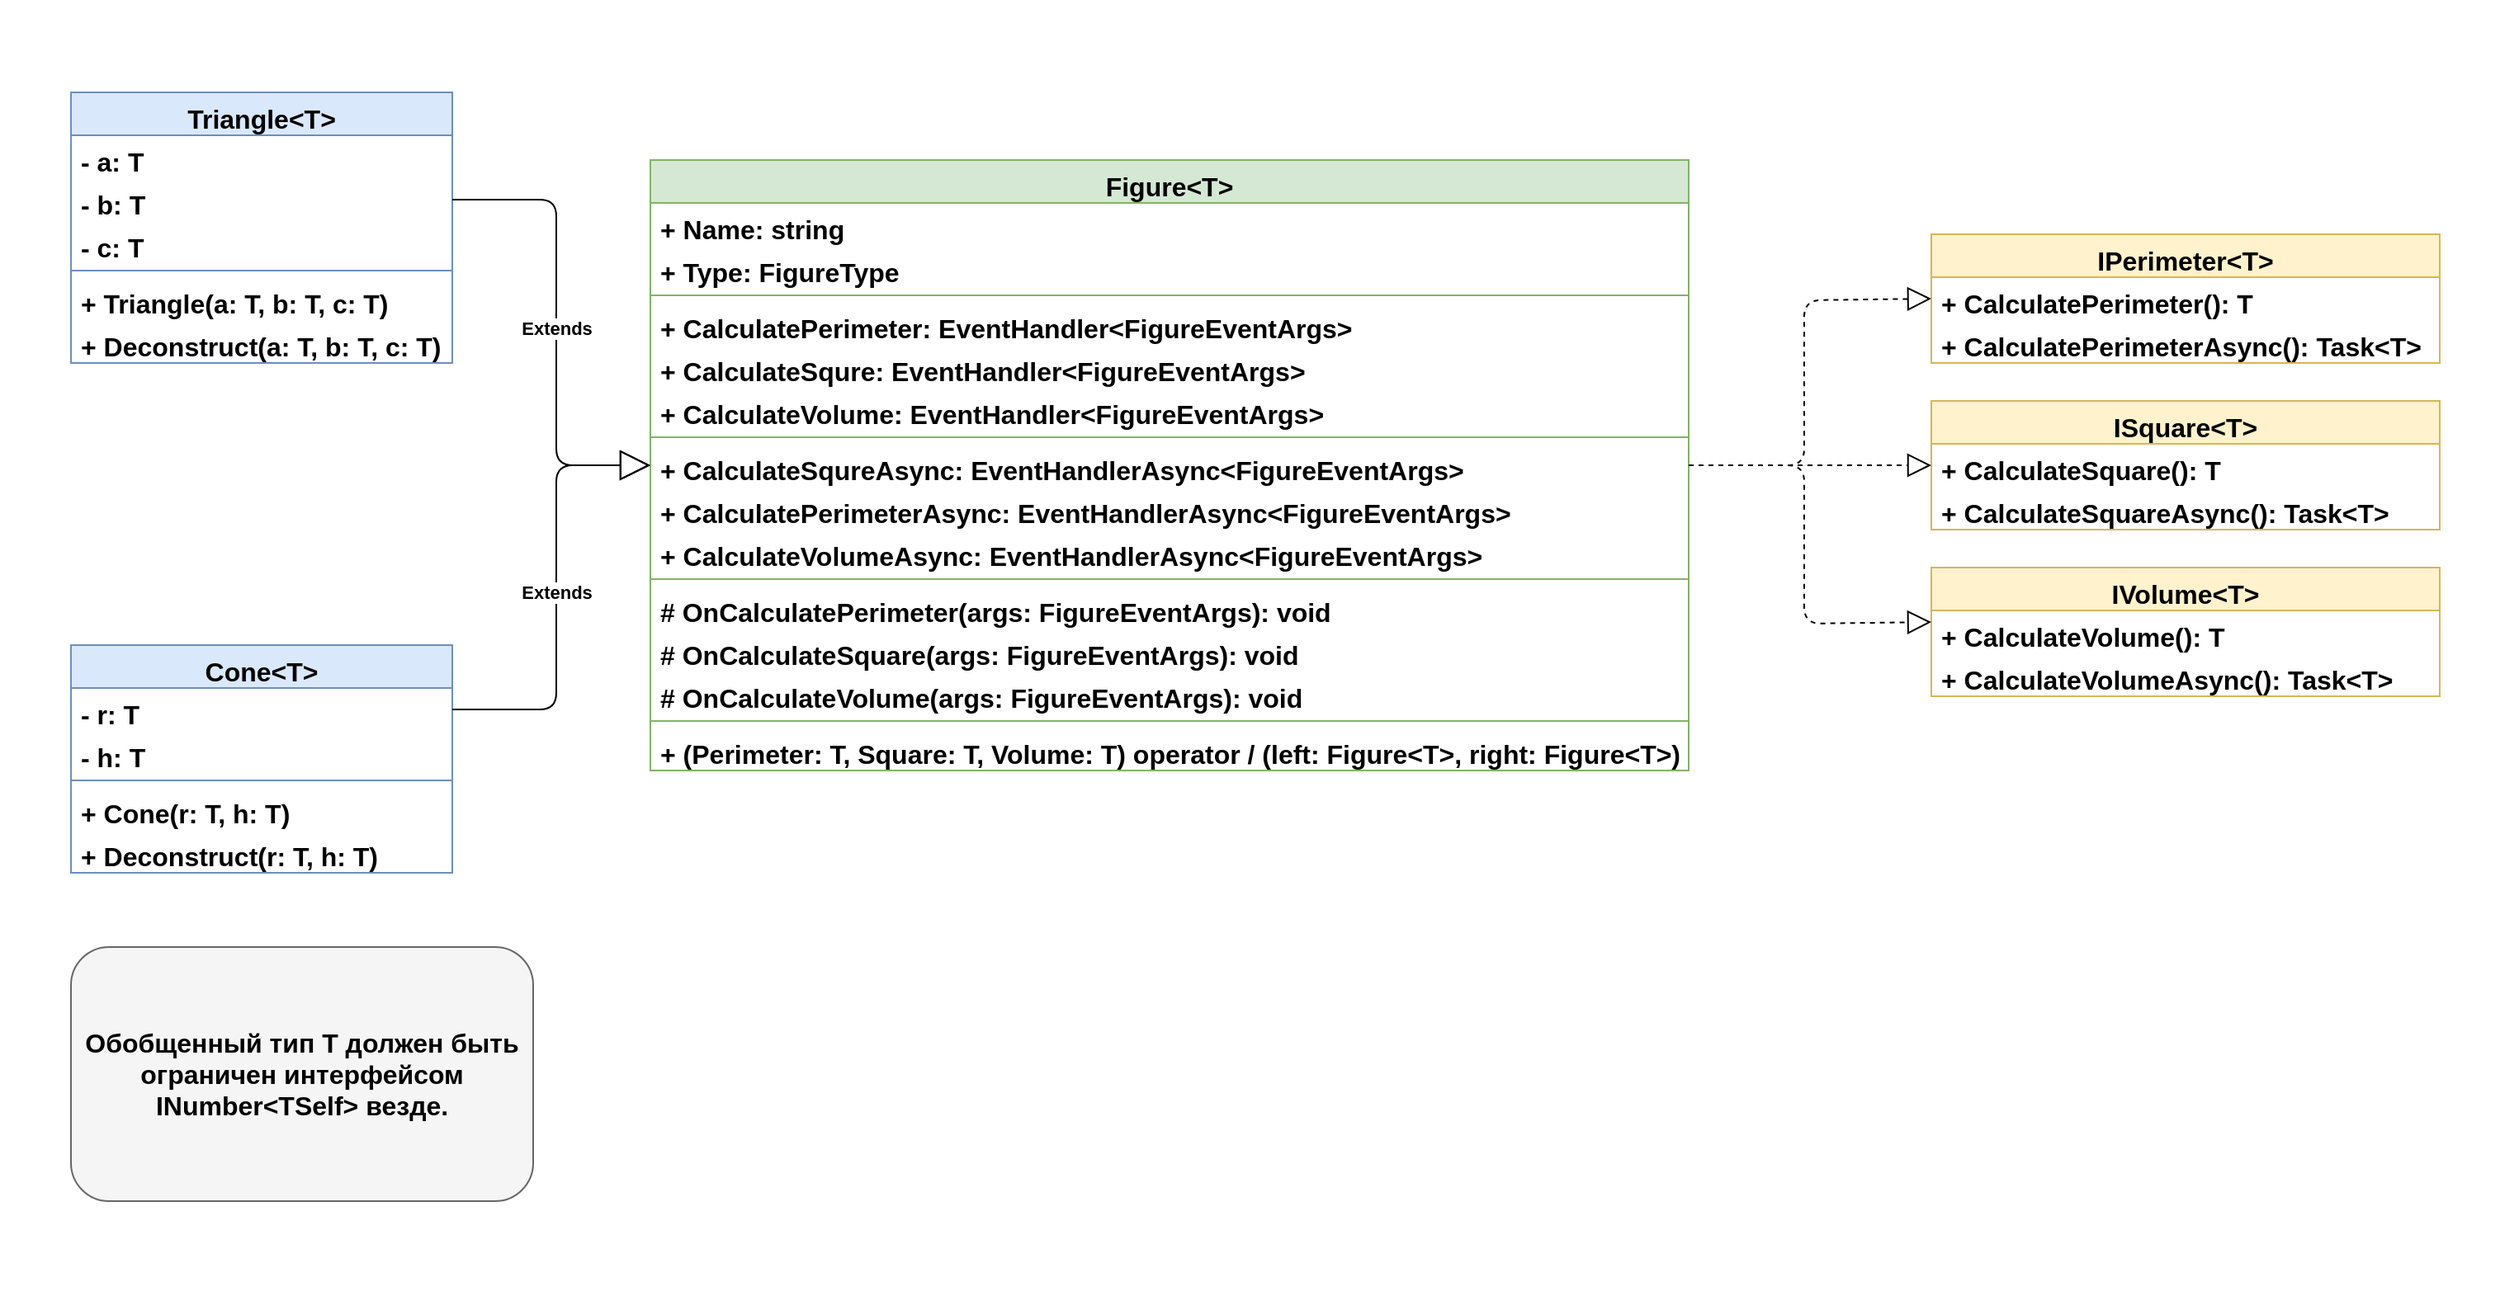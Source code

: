 <mxfile>
    <diagram id="qJRhW5w6zxccXY5436or" name="oop-lab-2">
        <mxGraphModel dx="2218" dy="1024" grid="1" gridSize="14" guides="1" tooltips="1" connect="1" arrows="1" fold="1" page="1" pageScale="1" pageWidth="1169" pageHeight="827" math="0" shadow="0">
            <root>
                <mxCell id="0"/>
                <mxCell id="1" parent="0"/>
                <mxCell id="105" value="" style="rounded=0;whiteSpace=wrap;html=1;strokeColor=#FFFFFF;" parent="1" vertex="1">
                    <mxGeometry y="1" width="1512" height="783" as="geometry"/>
                </mxCell>
                <mxCell id="45" value="IPerimeter&lt;T&gt;" style="swimlane;fontStyle=1;align=center;verticalAlign=top;childLayout=stackLayout;horizontal=1;startSize=26;horizontalStack=0;resizeParent=1;resizeParentMax=0;resizeLast=0;collapsible=1;marginBottom=0;fillColor=#fff2cc;strokeColor=#d6b656;fontSize=16;" parent="1" vertex="1">
                    <mxGeometry x="1169" y="142" width="308" height="78" as="geometry"/>
                </mxCell>
                <mxCell id="48" value="+ CalculatePerimeter(): T" style="text;strokeColor=none;fillColor=none;align=left;verticalAlign=top;spacingLeft=4;spacingRight=4;overflow=hidden;rotatable=0;points=[[0,0.5],[1,0.5]];portConstraint=eastwest;fontSize=16;fontStyle=1" parent="45" vertex="1">
                    <mxGeometry y="26" width="308" height="26" as="geometry"/>
                </mxCell>
                <mxCell id="87" value="+ CalculatePerimeterAsync(): Task&lt;T&gt;" style="text;strokeColor=none;fillColor=none;align=left;verticalAlign=top;spacingLeft=4;spacingRight=4;overflow=hidden;rotatable=0;points=[[0,0.5],[1,0.5]];portConstraint=eastwest;fontSize=16;fontStyle=1" parent="45" vertex="1">
                    <mxGeometry y="52" width="308" height="26" as="geometry"/>
                </mxCell>
                <mxCell id="49" value="ISquare&lt;T&gt;" style="swimlane;fontStyle=1;align=center;verticalAlign=top;childLayout=stackLayout;horizontal=1;startSize=26;horizontalStack=0;resizeParent=1;resizeParentMax=0;resizeLast=0;collapsible=1;marginBottom=0;fillColor=#fff2cc;strokeColor=#d6b656;fontSize=16;" parent="1" vertex="1">
                    <mxGeometry x="1169" y="243" width="308" height="78" as="geometry"/>
                </mxCell>
                <mxCell id="50" value="+ CalculateSquare(): T" style="text;strokeColor=none;fillColor=none;align=left;verticalAlign=top;spacingLeft=4;spacingRight=4;overflow=hidden;rotatable=0;points=[[0,0.5],[1,0.5]];portConstraint=eastwest;fontSize=16;fontStyle=1" parent="49" vertex="1">
                    <mxGeometry y="26" width="308" height="26" as="geometry"/>
                </mxCell>
                <mxCell id="88" value="+ CalculateSquareAsync(): Task&lt;T&gt;" style="text;strokeColor=none;fillColor=none;align=left;verticalAlign=top;spacingLeft=4;spacingRight=4;overflow=hidden;rotatable=0;points=[[0,0.5],[1,0.5]];portConstraint=eastwest;fontSize=16;fontStyle=1" parent="49" vertex="1">
                    <mxGeometry y="52" width="308" height="26" as="geometry"/>
                </mxCell>
                <mxCell id="51" value="IVolume&lt;T&gt;" style="swimlane;fontStyle=1;align=center;verticalAlign=top;childLayout=stackLayout;horizontal=1;startSize=26;horizontalStack=0;resizeParent=1;resizeParentMax=0;resizeLast=0;collapsible=1;marginBottom=0;fillColor=#fff2cc;strokeColor=#d6b656;fontSize=16;" parent="1" vertex="1">
                    <mxGeometry x="1169" y="344" width="308" height="78" as="geometry"/>
                </mxCell>
                <mxCell id="52" value="+ CalculateVolume(): T" style="text;strokeColor=none;fillColor=none;align=left;verticalAlign=top;spacingLeft=4;spacingRight=4;overflow=hidden;rotatable=0;points=[[0,0.5],[1,0.5]];portConstraint=eastwest;fontSize=16;fontStyle=1" parent="51" vertex="1">
                    <mxGeometry y="26" width="308" height="26" as="geometry"/>
                </mxCell>
                <mxCell id="89" value="+ CalculateVolumeAsync(): Task&lt;T&gt;" style="text;strokeColor=none;fillColor=none;align=left;verticalAlign=top;spacingLeft=4;spacingRight=4;overflow=hidden;rotatable=0;points=[[0,0.5],[1,0.5]];portConstraint=eastwest;fontSize=16;fontStyle=1" parent="51" vertex="1">
                    <mxGeometry y="52" width="308" height="26" as="geometry"/>
                </mxCell>
                <mxCell id="53" value="Figure&lt;T&gt;" style="swimlane;fontStyle=1;align=center;verticalAlign=top;childLayout=stackLayout;horizontal=1;startSize=26;horizontalStack=0;resizeParent=1;resizeParentMax=0;resizeLast=0;collapsible=1;marginBottom=0;fillColor=#d5e8d4;strokeColor=#82b366;fontSize=16;" parent="1" vertex="1">
                    <mxGeometry x="393" y="97" width="629" height="370" as="geometry"/>
                </mxCell>
                <mxCell id="54" value="+ Name: string" style="text;strokeColor=none;fillColor=none;align=left;verticalAlign=top;spacingLeft=4;spacingRight=4;overflow=hidden;rotatable=0;points=[[0,0.5],[1,0.5]];portConstraint=eastwest;fontStyle=1;fontSize=16;" parent="53" vertex="1">
                    <mxGeometry y="26" width="629" height="26" as="geometry"/>
                </mxCell>
                <mxCell id="59" value="+ Type: FigureType" style="text;strokeColor=none;fillColor=none;align=left;verticalAlign=top;spacingLeft=4;spacingRight=4;overflow=hidden;rotatable=0;points=[[0,0.5],[1,0.5]];portConstraint=eastwest;fontStyle=1;fontSize=16;" parent="53" vertex="1">
                    <mxGeometry y="52" width="629" height="26" as="geometry"/>
                </mxCell>
                <mxCell id="55" value="" style="line;strokeWidth=1;fillColor=none;align=left;verticalAlign=middle;spacingTop=-1;spacingLeft=3;spacingRight=3;rotatable=0;labelPosition=right;points=[];portConstraint=eastwest;strokeColor=inherit;fontSize=16;" parent="53" vertex="1">
                    <mxGeometry y="78" width="629" height="8" as="geometry"/>
                </mxCell>
                <mxCell id="63" value="+ CalculatePerimeter: EventHandler&lt;FigureEventArgs&gt;" style="text;strokeColor=none;fillColor=none;align=left;verticalAlign=top;spacingLeft=4;spacingRight=4;overflow=hidden;rotatable=0;points=[[0,0.5],[1,0.5]];portConstraint=eastwest;fontStyle=1;fontSize=16;" parent="53" vertex="1">
                    <mxGeometry y="86" width="629" height="26" as="geometry"/>
                </mxCell>
                <mxCell id="64" value="+ CalculateSqure: EventHandler&lt;FigureEventArgs&gt;" style="text;strokeColor=none;fillColor=none;align=left;verticalAlign=top;spacingLeft=4;spacingRight=4;overflow=hidden;rotatable=0;points=[[0,0.5],[1,0.5]];portConstraint=eastwest;fontStyle=1;fontSize=16;" parent="53" vertex="1">
                    <mxGeometry y="112" width="629" height="26" as="geometry"/>
                </mxCell>
                <mxCell id="62" value="+ CalculateVolume: EventHandler&lt;FigureEventArgs&gt;" style="text;strokeColor=none;fillColor=none;align=left;verticalAlign=top;spacingLeft=4;spacingRight=4;overflow=hidden;rotatable=0;points=[[0,0.5],[1,0.5]];portConstraint=eastwest;fontStyle=1;fontSize=16;" parent="53" vertex="1">
                    <mxGeometry y="138" width="629" height="26" as="geometry"/>
                </mxCell>
                <mxCell id="58" value="" style="line;strokeWidth=1;fillColor=none;align=left;verticalAlign=middle;spacingTop=-1;spacingLeft=3;spacingRight=3;rotatable=0;labelPosition=right;points=[];portConstraint=eastwest;strokeColor=inherit;fontSize=16;" parent="53" vertex="1">
                    <mxGeometry y="164" width="629" height="8" as="geometry"/>
                </mxCell>
                <mxCell id="100" value="+ CalculateSqureAsync: EventHandlerAsync&lt;FigureEventArgs&gt;" style="text;strokeColor=none;fillColor=none;align=left;verticalAlign=top;spacingLeft=4;spacingRight=4;overflow=hidden;rotatable=0;points=[[0,0.5],[1,0.5]];portConstraint=eastwest;fontStyle=1;fontSize=16;" parent="53" vertex="1">
                    <mxGeometry y="172" width="629" height="26" as="geometry"/>
                </mxCell>
                <mxCell id="99" value="+ CalculatePerimeterAsync: EventHandlerAsync&lt;FigureEventArgs&gt;" style="text;strokeColor=none;fillColor=none;align=left;verticalAlign=top;spacingLeft=4;spacingRight=4;overflow=hidden;rotatable=0;points=[[0,0.5],[1,0.5]];portConstraint=eastwest;fontStyle=1;fontSize=16;" parent="53" vertex="1">
                    <mxGeometry y="198" width="629" height="26" as="geometry"/>
                </mxCell>
                <mxCell id="98" value="+ CalculateVolumeAsync: EventHandlerAsync&lt;FigureEventArgs&gt;" style="text;strokeColor=none;fillColor=none;align=left;verticalAlign=top;spacingLeft=4;spacingRight=4;overflow=hidden;rotatable=0;points=[[0,0.5],[1,0.5]];portConstraint=eastwest;fontStyle=1;fontSize=16;" parent="53" vertex="1">
                    <mxGeometry y="224" width="629" height="26" as="geometry"/>
                </mxCell>
                <mxCell id="101" value="" style="line;strokeWidth=1;fillColor=none;align=left;verticalAlign=middle;spacingTop=-1;spacingLeft=3;spacingRight=3;rotatable=0;labelPosition=right;points=[];portConstraint=eastwest;strokeColor=inherit;fontSize=16;" parent="53" vertex="1">
                    <mxGeometry y="250" width="629" height="8" as="geometry"/>
                </mxCell>
                <mxCell id="56" value="# OnCalculatePerimeter(args: FigureEventArgs): void" style="text;strokeColor=none;fillColor=none;align=left;verticalAlign=top;spacingLeft=4;spacingRight=4;overflow=hidden;rotatable=0;points=[[0,0.5],[1,0.5]];portConstraint=eastwest;fontStyle=1;fontSize=16;" parent="53" vertex="1">
                    <mxGeometry y="258" width="629" height="26" as="geometry"/>
                </mxCell>
                <mxCell id="60" value="# OnCalculateSquare(args: FigureEventArgs): void" style="text;strokeColor=none;fillColor=none;align=left;verticalAlign=top;spacingLeft=4;spacingRight=4;overflow=hidden;rotatable=0;points=[[0,0.5],[1,0.5]];portConstraint=eastwest;fontStyle=1;fontSize=16;" parent="53" vertex="1">
                    <mxGeometry y="284" width="629" height="26" as="geometry"/>
                </mxCell>
                <mxCell id="104" value="# OnCalculateVolume(args: FigureEventArgs): void" style="text;strokeColor=none;fillColor=none;align=left;verticalAlign=top;spacingLeft=4;spacingRight=4;overflow=hidden;rotatable=0;points=[[0,0.5],[1,0.5]];portConstraint=eastwest;fontStyle=1;fontSize=16;" parent="53" vertex="1">
                    <mxGeometry y="310" width="629" height="26" as="geometry"/>
                </mxCell>
                <mxCell id="103" value="" style="line;strokeWidth=1;fillColor=none;align=left;verticalAlign=middle;spacingTop=-1;spacingLeft=3;spacingRight=3;rotatable=0;labelPosition=right;points=[];portConstraint=eastwest;strokeColor=inherit;fontSize=16;" parent="53" vertex="1">
                    <mxGeometry y="336" width="629" height="8" as="geometry"/>
                </mxCell>
                <mxCell id="61" value="+ (Perimeter: T, Square: T, Volume: T) operator / (left: Figure&lt;T&gt;, right: Figure&lt;T&gt;)" style="text;strokeColor=none;fillColor=none;align=left;verticalAlign=top;spacingLeft=4;spacingRight=4;overflow=hidden;rotatable=0;points=[[0,0.5],[1,0.5]];portConstraint=eastwest;fontStyle=1;fontSize=16;" parent="53" vertex="1">
                    <mxGeometry y="344" width="629" height="26" as="geometry"/>
                </mxCell>
                <mxCell id="65" value="Triangle&lt;T&gt;" style="swimlane;fontStyle=1;align=center;verticalAlign=top;childLayout=stackLayout;horizontal=1;startSize=26;horizontalStack=0;resizeParent=1;resizeParentMax=0;resizeLast=0;collapsible=1;marginBottom=0;fillColor=#dae8fc;strokeColor=#6c8ebf;fontSize=16;" parent="1" vertex="1">
                    <mxGeometry x="42" y="56" width="231" height="164" as="geometry"/>
                </mxCell>
                <mxCell id="66" value="- a: T" style="text;strokeColor=none;fillColor=none;align=left;verticalAlign=top;spacingLeft=4;spacingRight=4;overflow=hidden;rotatable=0;points=[[0,0.5],[1,0.5]];portConstraint=eastwest;fontStyle=1;fontSize=16;" parent="65" vertex="1">
                    <mxGeometry y="26" width="231" height="26" as="geometry"/>
                </mxCell>
                <mxCell id="69" value="- b: T" style="text;strokeColor=none;fillColor=none;align=left;verticalAlign=top;spacingLeft=4;spacingRight=4;overflow=hidden;rotatable=0;points=[[0,0.5],[1,0.5]];portConstraint=eastwest;fontStyle=1;fontSize=16;" parent="65" vertex="1">
                    <mxGeometry y="52" width="231" height="26" as="geometry"/>
                </mxCell>
                <mxCell id="70" value="- c: T" style="text;strokeColor=none;fillColor=none;align=left;verticalAlign=top;spacingLeft=4;spacingRight=4;overflow=hidden;rotatable=0;points=[[0,0.5],[1,0.5]];portConstraint=eastwest;fontStyle=1;fontSize=16;" parent="65" vertex="1">
                    <mxGeometry y="78" width="231" height="26" as="geometry"/>
                </mxCell>
                <mxCell id="81" value="" style="line;strokeWidth=1;fillColor=none;align=left;verticalAlign=middle;spacingTop=-1;spacingLeft=3;spacingRight=3;rotatable=0;labelPosition=right;points=[];portConstraint=eastwest;strokeColor=inherit;fontSize=16;" parent="65" vertex="1">
                    <mxGeometry y="104" width="231" height="8" as="geometry"/>
                </mxCell>
                <mxCell id="82" value="+ Triangle(a: T, b: T, c: T)" style="text;strokeColor=none;fillColor=none;align=left;verticalAlign=top;spacingLeft=4;spacingRight=4;overflow=hidden;rotatable=0;points=[[0,0.5],[1,0.5]];portConstraint=eastwest;fontStyle=1;fontSize=16;" parent="65" vertex="1">
                    <mxGeometry y="112" width="231" height="26" as="geometry"/>
                </mxCell>
                <mxCell id="85" value="+ Deconstruct(a: T, b: T, c: T)" style="text;strokeColor=none;fillColor=none;align=left;verticalAlign=top;spacingLeft=4;spacingRight=4;overflow=hidden;rotatable=0;points=[[0,0.5],[1,0.5]];portConstraint=eastwest;fontStyle=1;fontSize=16;" parent="65" vertex="1">
                    <mxGeometry y="138" width="231" height="26" as="geometry"/>
                </mxCell>
                <mxCell id="71" value="Cone&lt;T&gt;" style="swimlane;fontStyle=1;align=center;verticalAlign=top;childLayout=stackLayout;horizontal=1;startSize=26;horizontalStack=0;resizeParent=1;resizeParentMax=0;resizeLast=0;collapsible=1;marginBottom=0;fillColor=#dae8fc;strokeColor=#6c8ebf;fontSize=16;" parent="1" vertex="1">
                    <mxGeometry x="42" y="391" width="231" height="138" as="geometry"/>
                </mxCell>
                <mxCell id="72" value="- r: T" style="text;strokeColor=none;fillColor=none;align=left;verticalAlign=top;spacingLeft=4;spacingRight=4;overflow=hidden;rotatable=0;points=[[0,0.5],[1,0.5]];portConstraint=eastwest;fontStyle=1;fontSize=16;" parent="71" vertex="1">
                    <mxGeometry y="26" width="231" height="26" as="geometry"/>
                </mxCell>
                <mxCell id="73" value="- h: T" style="text;strokeColor=none;fillColor=none;align=left;verticalAlign=top;spacingLeft=4;spacingRight=4;overflow=hidden;rotatable=0;points=[[0,0.5],[1,0.5]];portConstraint=eastwest;fontStyle=1;fontSize=16;" parent="71" vertex="1">
                    <mxGeometry y="52" width="231" height="26" as="geometry"/>
                </mxCell>
                <mxCell id="84" value="" style="line;strokeWidth=1;fillColor=none;align=left;verticalAlign=middle;spacingTop=-1;spacingLeft=3;spacingRight=3;rotatable=0;labelPosition=right;points=[];portConstraint=eastwest;strokeColor=inherit;fontSize=16;" parent="71" vertex="1">
                    <mxGeometry y="78" width="231" height="8" as="geometry"/>
                </mxCell>
                <mxCell id="83" value="+ Cone(r: T, h: T)" style="text;strokeColor=none;fillColor=none;align=left;verticalAlign=top;spacingLeft=4;spacingRight=4;overflow=hidden;rotatable=0;points=[[0,0.5],[1,0.5]];portConstraint=eastwest;fontStyle=1;fontSize=16;" parent="71" vertex="1">
                    <mxGeometry y="86" width="231" height="26" as="geometry"/>
                </mxCell>
                <mxCell id="86" value="+ Deconstruct(r: T, h: T)" style="text;strokeColor=none;fillColor=none;align=left;verticalAlign=top;spacingLeft=4;spacingRight=4;overflow=hidden;rotatable=0;points=[[0,0.5],[1,0.5]];portConstraint=eastwest;fontStyle=1;fontSize=16;" parent="71" vertex="1">
                    <mxGeometry y="112" width="231" height="26" as="geometry"/>
                </mxCell>
                <mxCell id="75" value="Extends" style="endArrow=block;endSize=16;endFill=0;html=1;entryX=0;entryY=0.5;entryDx=0;entryDy=0;exitX=1;exitY=0.5;exitDx=0;exitDy=0;fontStyle=1" parent="1" source="69" target="100" edge="1">
                    <mxGeometry width="160" relative="1" as="geometry">
                        <mxPoint x="273" y="63.053" as="sourcePoint"/>
                        <mxPoint x="455" y="70" as="targetPoint"/>
                        <Array as="points">
                            <mxPoint x="336" y="121"/>
                            <mxPoint x="336" y="282"/>
                        </Array>
                        <mxPoint as="offset"/>
                    </mxGeometry>
                </mxCell>
                <mxCell id="76" value="Extends" style="endArrow=block;endSize=16;endFill=0;html=1;entryX=0;entryY=0.5;entryDx=0;entryDy=0;exitX=1;exitY=0.5;exitDx=0;exitDy=0;fontStyle=1" parent="1" source="72" target="100" edge="1">
                    <mxGeometry width="160" relative="1" as="geometry">
                        <mxPoint x="295" y="175.053" as="sourcePoint"/>
                        <mxPoint x="477" y="182" as="targetPoint"/>
                        <Array as="points">
                            <mxPoint x="336" y="430"/>
                            <mxPoint x="336" y="282"/>
                        </Array>
                    </mxGeometry>
                </mxCell>
                <mxCell id="78" value="" style="endArrow=block;dashed=1;endFill=0;endSize=12;html=1;entryX=0;entryY=0.5;entryDx=0;entryDy=0;exitX=1;exitY=0.5;exitDx=0;exitDy=0;" parent="1" source="53" target="49" edge="1">
                    <mxGeometry width="160" relative="1" as="geometry">
                        <mxPoint x="952" y="181" as="sourcePoint"/>
                        <mxPoint x="875" y="265" as="targetPoint"/>
                    </mxGeometry>
                </mxCell>
                <mxCell id="79" value="" style="endArrow=block;dashed=1;endFill=0;endSize=12;html=1;entryX=0;entryY=0.269;entryDx=0;entryDy=0;exitX=1;exitY=0.5;exitDx=0;exitDy=0;entryPerimeter=0;" parent="1" source="53" target="52" edge="1">
                    <mxGeometry width="160" relative="1" as="geometry">
                        <mxPoint x="896" y="265" as="sourcePoint"/>
                        <mxPoint x="1316" y="325.0" as="targetPoint"/>
                        <Array as="points">
                            <mxPoint x="1022" y="282"/>
                            <mxPoint x="1092" y="282"/>
                            <mxPoint x="1092" y="378"/>
                        </Array>
                    </mxGeometry>
                </mxCell>
                <mxCell id="80" value="" style="endArrow=block;dashed=1;endFill=0;endSize=12;html=1;entryX=0;entryY=0.5;entryDx=0;entryDy=0;exitX=1;exitY=0.5;exitDx=0;exitDy=0;" parent="1" source="53" target="45" edge="1">
                    <mxGeometry width="160" relative="1" as="geometry">
                        <mxPoint x="938" y="209" as="sourcePoint"/>
                        <mxPoint x="869" y="252" as="targetPoint"/>
                        <Array as="points">
                            <mxPoint x="1022" y="282"/>
                            <mxPoint x="1092" y="282"/>
                            <mxPoint x="1092" y="182"/>
                        </Array>
                    </mxGeometry>
                </mxCell>
                <mxCell id="90" value="&lt;span style=&quot;font-size: 16px;&quot;&gt;&lt;font color=&quot;#000000&quot; style=&quot;font-size: 16px;&quot;&gt;Обобщенный тип T должен быть ограничен интерфейсом INumber&amp;lt;TSelf&amp;gt; везде.&lt;/font&gt;&lt;/span&gt;" style="rounded=1;whiteSpace=wrap;html=1;fontSize=16;fillColor=#f5f5f5;strokeColor=#666666;fontColor=#333333;fontStyle=1" parent="1" vertex="1">
                    <mxGeometry x="42" y="574" width="280" height="154" as="geometry"/>
                </mxCell>
            </root>
        </mxGraphModel>
    </diagram>
</mxfile>